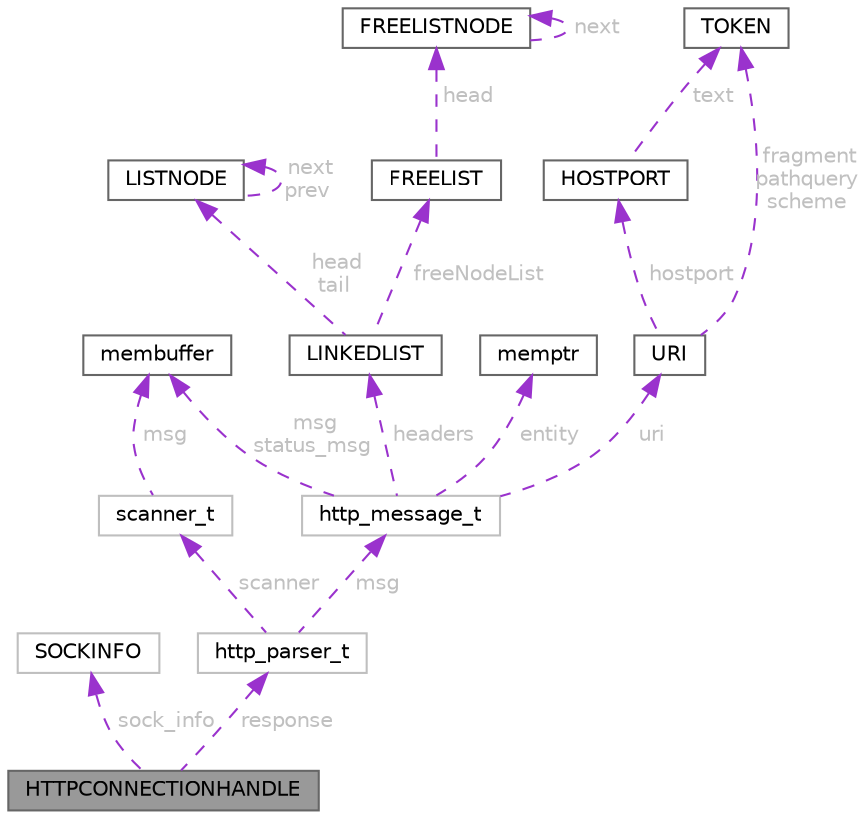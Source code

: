 digraph "HTTPCONNECTIONHANDLE"
{
 // LATEX_PDF_SIZE
  bgcolor="transparent";
  edge [fontname=Helvetica,fontsize=10,labelfontname=Helvetica,labelfontsize=10];
  node [fontname=Helvetica,fontsize=10,shape=box,height=0.2,width=0.4];
  Node1 [id="Node000001",label="HTTPCONNECTIONHANDLE",height=0.2,width=0.4,color="gray40", fillcolor="grey60", style="filled", fontcolor="black",tooltip=" "];
  Node2 -> Node1 [id="edge1_Node000001_Node000002",dir="back",color="darkorchid3",style="dashed",tooltip=" ",label=" sock_info",fontcolor="grey" ];
  Node2 [id="Node000002",label="SOCKINFO",height=0.2,width=0.4,color="grey75", fillcolor="white", style="filled",URL="$structSOCKINFO.html",tooltip=" "];
  Node3 -> Node1 [id="edge2_Node000001_Node000003",dir="back",color="darkorchid3",style="dashed",tooltip=" ",label=" response",fontcolor="grey" ];
  Node3 [id="Node000003",label="http_parser_t",height=0.2,width=0.4,color="grey75", fillcolor="white", style="filled",URL="$structhttp__parser__t.html",tooltip=" "];
  Node4 -> Node3 [id="edge3_Node000003_Node000004",dir="back",color="darkorchid3",style="dashed",tooltip=" ",label=" msg",fontcolor="grey" ];
  Node4 [id="Node000004",label="http_message_t",height=0.2,width=0.4,color="grey75", fillcolor="white", style="filled",URL="$structhttp__message__t.html",tooltip=" "];
  Node5 -> Node4 [id="edge4_Node000004_Node000005",dir="back",color="darkorchid3",style="dashed",tooltip=" ",label=" uri",fontcolor="grey" ];
  Node5 [id="Node000005",label="URI",height=0.2,width=0.4,color="gray40", fillcolor="white", style="filled",URL="$structURI.html",tooltip="Represents a URI used in parse_uri and elsewhere."];
  Node6 -> Node5 [id="edge5_Node000005_Node000006",dir="back",color="darkorchid3",style="dashed",tooltip=" ",label=" fragment\npathquery\nscheme",fontcolor="grey" ];
  Node6 [id="Node000006",label="TOKEN",height=0.2,width=0.4,color="gray40", fillcolor="white", style="filled",URL="$structTOKEN.html",tooltip="Buffer used in parsinghttp messages, urls, etc. generally this simply holds a pointer into a larger a..."];
  Node7 -> Node5 [id="edge6_Node000005_Node000007",dir="back",color="darkorchid3",style="dashed",tooltip=" ",label=" hostport",fontcolor="grey" ];
  Node7 [id="Node000007",label="HOSTPORT",height=0.2,width=0.4,color="gray40", fillcolor="white", style="filled",URL="$structHOSTPORT.html",tooltip="Represents a host port: e.g. \"127.127.0.1:80\" text is a token pointing to the full string representat..."];
  Node6 -> Node7 [id="edge7_Node000007_Node000006",dir="back",color="darkorchid3",style="dashed",tooltip=" ",label=" text",fontcolor="grey" ];
  Node8 -> Node4 [id="edge8_Node000004_Node000008",dir="back",color="darkorchid3",style="dashed",tooltip=" ",label=" msg\nstatus_msg",fontcolor="grey" ];
  Node8 [id="Node000008",label="membuffer",height=0.2,width=0.4,color="gray40", fillcolor="white", style="filled",URL="$structmembuffer.html",tooltip=" "];
  Node9 -> Node4 [id="edge9_Node000004_Node000009",dir="back",color="darkorchid3",style="dashed",tooltip=" ",label=" headers",fontcolor="grey" ];
  Node9 [id="Node000009",label="LINKEDLIST",height=0.2,width=0.4,color="gray40", fillcolor="white", style="filled",URL="$structLINKEDLIST.html",tooltip=" "];
  Node10 -> Node9 [id="edge10_Node000009_Node000010",dir="back",color="darkorchid3",style="dashed",tooltip=" ",label=" head\ntail",fontcolor="grey" ];
  Node10 [id="Node000010",label="LISTNODE",height=0.2,width=0.4,color="gray40", fillcolor="white", style="filled",URL="$structLISTNODE.html",tooltip=" "];
  Node10 -> Node10 [id="edge11_Node000010_Node000010",dir="back",color="darkorchid3",style="dashed",tooltip=" ",label=" next\nprev",fontcolor="grey" ];
  Node11 -> Node9 [id="edge12_Node000009_Node000011",dir="back",color="darkorchid3",style="dashed",tooltip=" ",label=" freeNodeList",fontcolor="grey" ];
  Node11 [id="Node000011",label="FREELIST",height=0.2,width=0.4,color="gray40", fillcolor="white", style="filled",URL="$structFREELIST.html",tooltip=" "];
  Node12 -> Node11 [id="edge13_Node000011_Node000012",dir="back",color="darkorchid3",style="dashed",tooltip=" ",label=" head",fontcolor="grey" ];
  Node12 [id="Node000012",label="FREELISTNODE",height=0.2,width=0.4,color="gray40", fillcolor="white", style="filled",URL="$structFREELISTNODE.html",tooltip=" "];
  Node12 -> Node12 [id="edge14_Node000012_Node000012",dir="back",color="darkorchid3",style="dashed",tooltip=" ",label=" next",fontcolor="grey" ];
  Node13 -> Node4 [id="edge15_Node000004_Node000013",dir="back",color="darkorchid3",style="dashed",tooltip=" ",label=" entity",fontcolor="grey" ];
  Node13 [id="Node000013",label="memptr",height=0.2,width=0.4,color="gray40", fillcolor="white", style="filled",URL="$structmemptr.html",tooltip=" "];
  Node14 -> Node3 [id="edge16_Node000003_Node000014",dir="back",color="darkorchid3",style="dashed",tooltip=" ",label=" scanner",fontcolor="grey" ];
  Node14 [id="Node000014",label="scanner_t",height=0.2,width=0.4,color="grey75", fillcolor="white", style="filled",URL="$structscanner__t.html",tooltip=" "];
  Node8 -> Node14 [id="edge17_Node000014_Node000008",dir="back",color="darkorchid3",style="dashed",tooltip=" ",label=" msg",fontcolor="grey" ];
}
